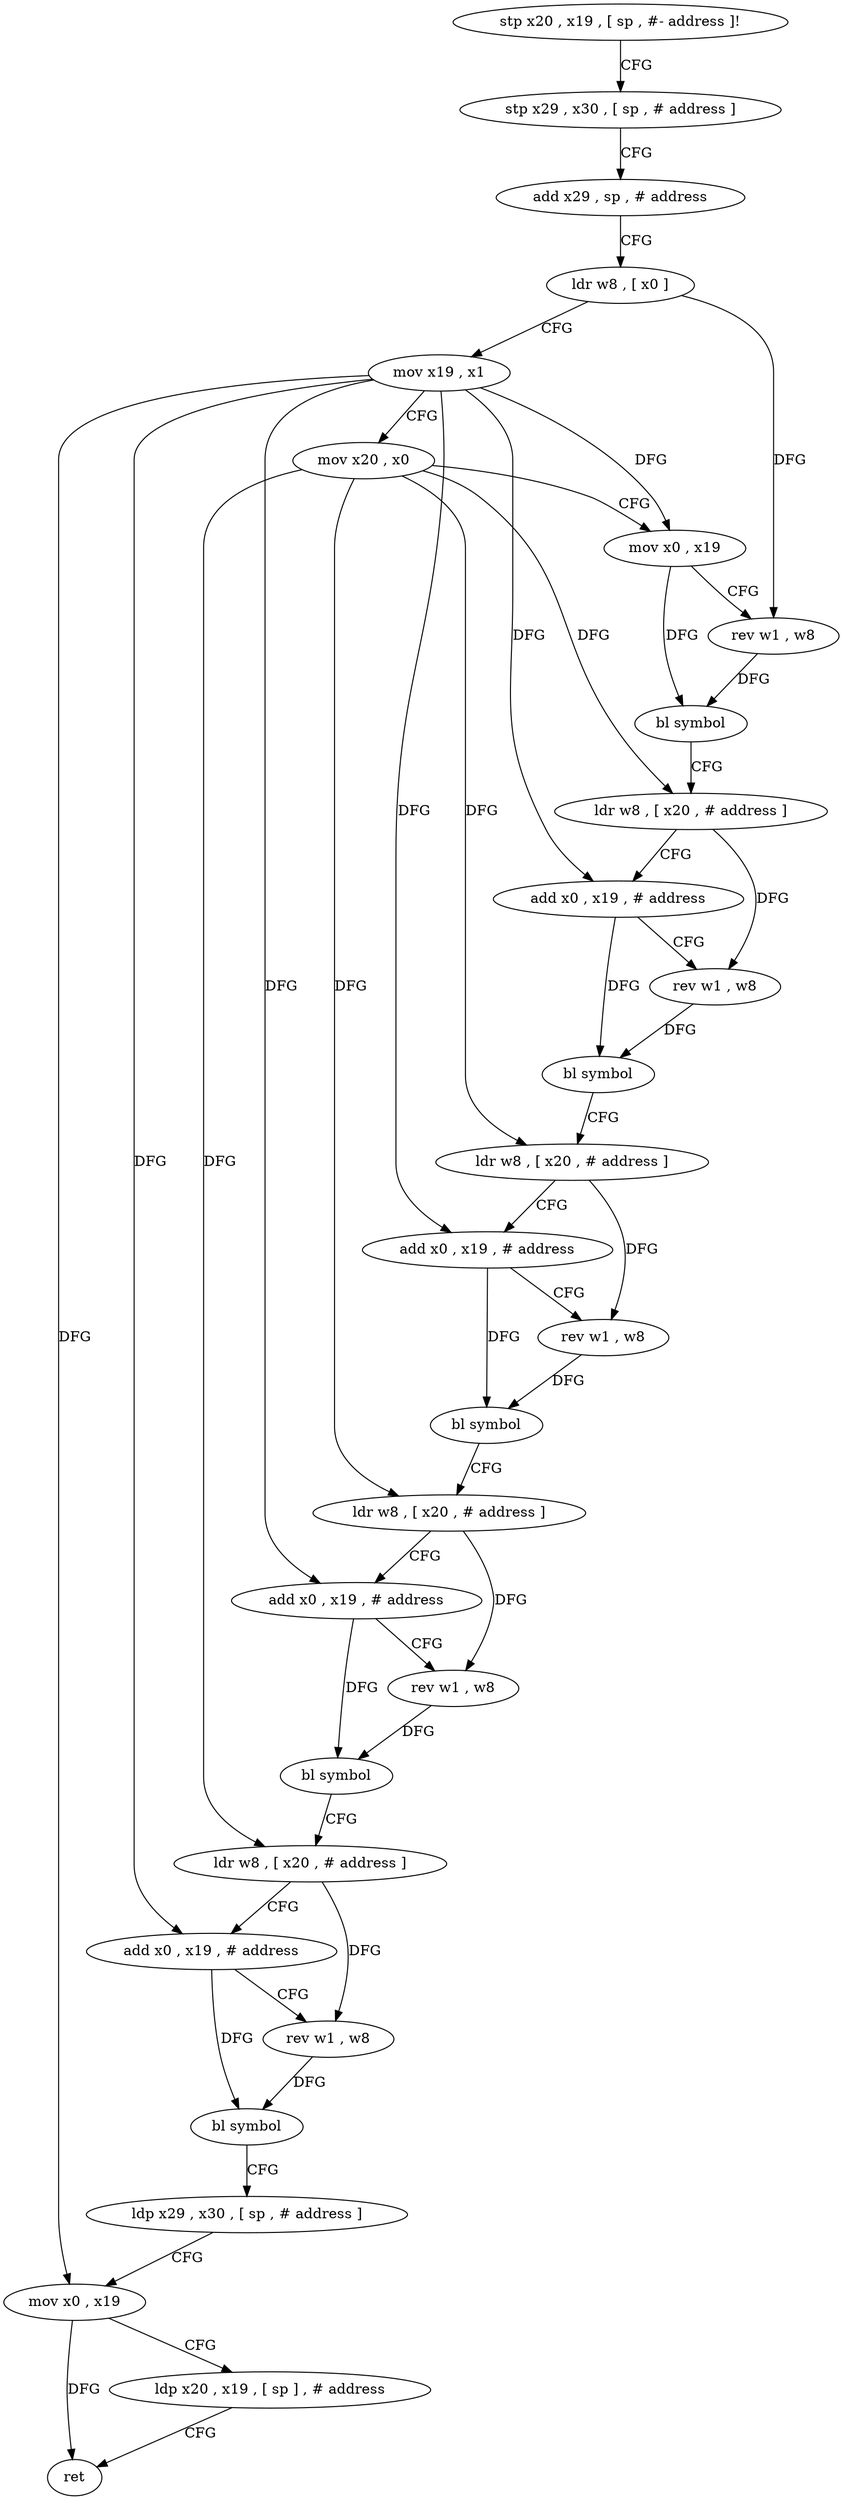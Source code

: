 digraph "func" {
"4227324" [label = "stp x20 , x19 , [ sp , #- address ]!" ]
"4227328" [label = "stp x29 , x30 , [ sp , # address ]" ]
"4227332" [label = "add x29 , sp , # address" ]
"4227336" [label = "ldr w8 , [ x0 ]" ]
"4227340" [label = "mov x19 , x1" ]
"4227344" [label = "mov x20 , x0" ]
"4227348" [label = "mov x0 , x19" ]
"4227352" [label = "rev w1 , w8" ]
"4227356" [label = "bl symbol" ]
"4227360" [label = "ldr w8 , [ x20 , # address ]" ]
"4227364" [label = "add x0 , x19 , # address" ]
"4227368" [label = "rev w1 , w8" ]
"4227372" [label = "bl symbol" ]
"4227376" [label = "ldr w8 , [ x20 , # address ]" ]
"4227380" [label = "add x0 , x19 , # address" ]
"4227384" [label = "rev w1 , w8" ]
"4227388" [label = "bl symbol" ]
"4227392" [label = "ldr w8 , [ x20 , # address ]" ]
"4227396" [label = "add x0 , x19 , # address" ]
"4227400" [label = "rev w1 , w8" ]
"4227404" [label = "bl symbol" ]
"4227408" [label = "ldr w8 , [ x20 , # address ]" ]
"4227412" [label = "add x0 , x19 , # address" ]
"4227416" [label = "rev w1 , w8" ]
"4227420" [label = "bl symbol" ]
"4227424" [label = "ldp x29 , x30 , [ sp , # address ]" ]
"4227428" [label = "mov x0 , x19" ]
"4227432" [label = "ldp x20 , x19 , [ sp ] , # address" ]
"4227436" [label = "ret" ]
"4227324" -> "4227328" [ label = "CFG" ]
"4227328" -> "4227332" [ label = "CFG" ]
"4227332" -> "4227336" [ label = "CFG" ]
"4227336" -> "4227340" [ label = "CFG" ]
"4227336" -> "4227352" [ label = "DFG" ]
"4227340" -> "4227344" [ label = "CFG" ]
"4227340" -> "4227348" [ label = "DFG" ]
"4227340" -> "4227364" [ label = "DFG" ]
"4227340" -> "4227380" [ label = "DFG" ]
"4227340" -> "4227396" [ label = "DFG" ]
"4227340" -> "4227412" [ label = "DFG" ]
"4227340" -> "4227428" [ label = "DFG" ]
"4227344" -> "4227348" [ label = "CFG" ]
"4227344" -> "4227360" [ label = "DFG" ]
"4227344" -> "4227376" [ label = "DFG" ]
"4227344" -> "4227392" [ label = "DFG" ]
"4227344" -> "4227408" [ label = "DFG" ]
"4227348" -> "4227352" [ label = "CFG" ]
"4227348" -> "4227356" [ label = "DFG" ]
"4227352" -> "4227356" [ label = "DFG" ]
"4227356" -> "4227360" [ label = "CFG" ]
"4227360" -> "4227364" [ label = "CFG" ]
"4227360" -> "4227368" [ label = "DFG" ]
"4227364" -> "4227368" [ label = "CFG" ]
"4227364" -> "4227372" [ label = "DFG" ]
"4227368" -> "4227372" [ label = "DFG" ]
"4227372" -> "4227376" [ label = "CFG" ]
"4227376" -> "4227380" [ label = "CFG" ]
"4227376" -> "4227384" [ label = "DFG" ]
"4227380" -> "4227384" [ label = "CFG" ]
"4227380" -> "4227388" [ label = "DFG" ]
"4227384" -> "4227388" [ label = "DFG" ]
"4227388" -> "4227392" [ label = "CFG" ]
"4227392" -> "4227396" [ label = "CFG" ]
"4227392" -> "4227400" [ label = "DFG" ]
"4227396" -> "4227400" [ label = "CFG" ]
"4227396" -> "4227404" [ label = "DFG" ]
"4227400" -> "4227404" [ label = "DFG" ]
"4227404" -> "4227408" [ label = "CFG" ]
"4227408" -> "4227412" [ label = "CFG" ]
"4227408" -> "4227416" [ label = "DFG" ]
"4227412" -> "4227416" [ label = "CFG" ]
"4227412" -> "4227420" [ label = "DFG" ]
"4227416" -> "4227420" [ label = "DFG" ]
"4227420" -> "4227424" [ label = "CFG" ]
"4227424" -> "4227428" [ label = "CFG" ]
"4227428" -> "4227432" [ label = "CFG" ]
"4227428" -> "4227436" [ label = "DFG" ]
"4227432" -> "4227436" [ label = "CFG" ]
}
